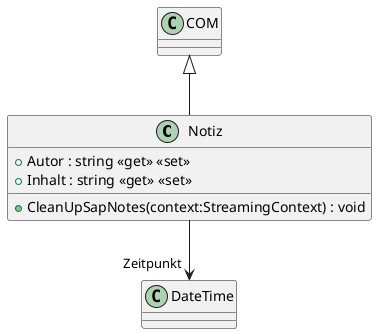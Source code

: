 @startuml
class Notiz {
    + Autor : string <<get>> <<set>>
    + Inhalt : string <<get>> <<set>>
    + CleanUpSapNotes(context:StreamingContext) : void
}
COM <|-- Notiz
Notiz --> "Zeitpunkt" DateTime
@enduml
